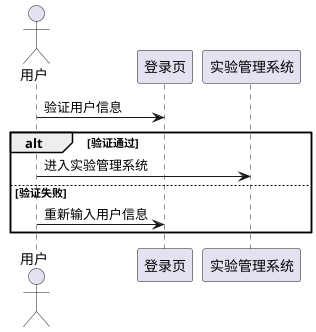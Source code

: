 @startuml
actor 用户
用户->登录页:验证用户信息
alt 验证通过
用户->实验管理系统:进入实验管理系统
else 验证失败
用户->登录页:重新输入用户信息
end
@enduml